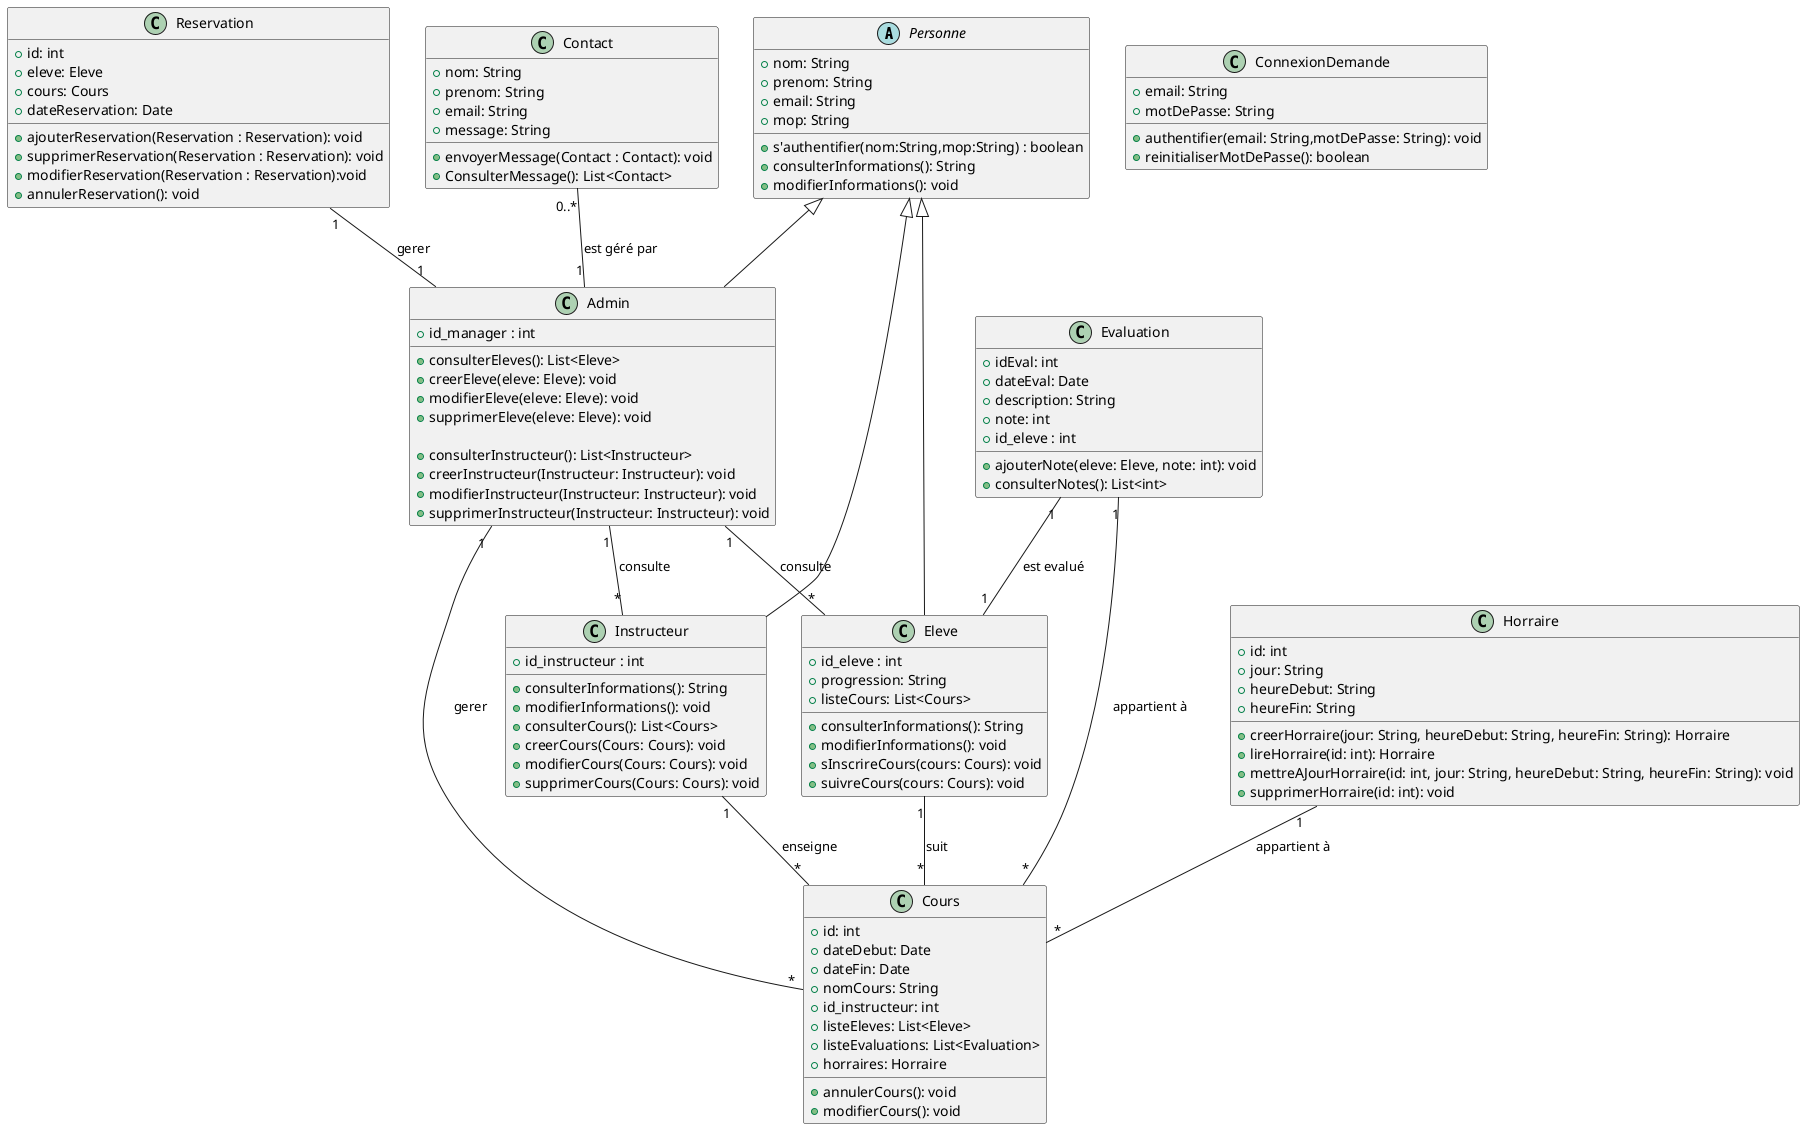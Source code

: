 @startuml

abstract class Personne {
    + nom: String
    + prenom: String
    + email: String
    + mop: String
  
    + s'authentifier(nom:String,mop:String) : boolean 
    + consulterInformations(): String
    + modifierInformations(): void
}

class Instructeur {
    + id_instructeur : int

    + consulterInformations(): String
    + modifierInformations(): void
     + consulterCours(): List<Cours>
    + creerCours(Cours: Cours): void
    + modifierCours(Cours: Cours): void
    + supprimerCours(Cours: Cours): void
}

class Admin {
    + id_manager : int

    
    + consulterEleves(): List<Eleve>
    + creerEleve(eleve: Eleve): void
    + modifierEleve(eleve: Eleve): void
    + supprimerEleve(eleve: Eleve): void

    + consulterInstructeur(): List<Instructeur>
    + creerInstructeur(Instructeur: Instructeur): void
    + modifierInstructeur(Instructeur: Instructeur): void
    + supprimerInstructeur(Instructeur: Instructeur): void
}

class Eleve {
    + id_eleve : int
    + progression: String
    + listeCours: List<Cours>

    + consulterInformations(): String
    + modifierInformations(): void
    + sInscrireCours(cours: Cours): void
    + suivreCours(cours: Cours): void
}

class Cours {
    + id: int
    + dateDebut: Date
    + dateFin: Date
    + nomCours: String
    + id_instructeur: int
    + listeEleves: List<Eleve>
    + listeEvaluations: List<Evaluation>
    + horraires: Horraire

    + annulerCours(): void
    + modifierCours(): void
}

class Evaluation {
    + idEval: int
    + dateEval: Date
    + description: String
    + note: int
    + id_eleve : int

    + ajouterNote(eleve: Eleve, note: int): void
    + consulterNotes(): List<int>
}


class Reservation {
    + id: int
    + eleve: Eleve
    + cours: Cours
    + dateReservation: Date

    + ajouterReservation(Reservation : Reservation): void
    + supprimerReservation(Reservation : Reservation): void
    + modifierReservation(Reservation : Reservation):void
    + annulerReservation(): void
}

class ConnexionDemande {
    + email: String
    + motDePasse: String

    + authentifier(email: String,motDePasse: String): void
    + reinitialiserMotDePasse(): boolean
}

class Horraire {
    + id: int
    + jour: String
    + heureDebut: String
    + heureFin: String

    + creerHorraire(jour: String, heureDebut: String, heureFin: String): Horraire
    + lireHorraire(id: int): Horraire
    + mettreAJourHorraire(id: int, jour: String, heureDebut: String, heureFin: String): void
    + supprimerHorraire(id: int): void
}



class Contact{
    + nom: String
    + prenom: String
    + email: String
    + message: String

    + envoyerMessage(Contact : Contact): void
    + ConsulterMessage(): List<Contact>

}

Personne <|-- Instructeur
Personne <|-- Eleve
Personne <|-- Admin
Reservation "1" -- "1" Admin : "gerer"
Instructeur "1" -- "*" Cours : "enseigne"
Eleve "1" -- "*" Cours : "suit"
Admin "1" -- "*" Cours : "gerer"
Evaluation "1" -- "1" Eleve : "est evalué"
Evaluation "1" -- "*" Cours : "appartient à"
Admin "1" -- "*" Instructeur : "consulte"
Admin "1" -- "*" Eleve : "consulte"
Horraire "1" -- "*" Cours : "appartient à"
Contact "0..*" -- "1" Admin : "est géré par"


@enduml
